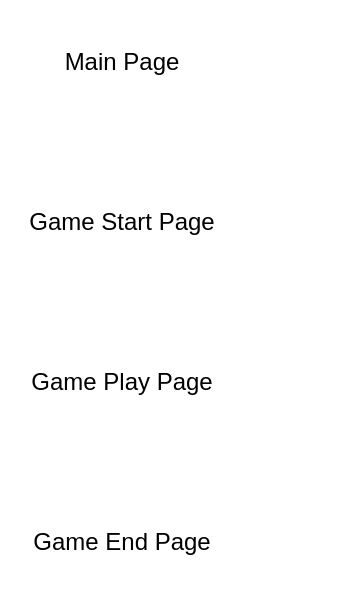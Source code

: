 <mxfile>
    <diagram id="mJjPVXNfMGWA3UkYehNH" name="概要図">
        <mxGraphModel dx="462" dy="535" grid="1" gridSize="10" guides="1" tooltips="1" connect="1" arrows="1" fold="1" page="1" pageScale="1" pageWidth="827" pageHeight="1169" background="none" math="0" shadow="0">
            <root>
                <mxCell id="0"/>
                <mxCell id="1" parent="0"/>
                <mxCell id="6" style="edgeStyle=none;html=1;labelBorderColor=none;strokeWidth=1;strokeColor=#FFFFFF;" parent="1" source="2" target="3" edge="1">
                    <mxGeometry relative="1" as="geometry"/>
                </mxCell>
                <mxCell id="2" value="Main Page" style="rounded=1;whiteSpace=wrap;html=1;labelBorderColor=none;strokeWidth=1;strokeColor=#FFFFFF;" parent="1" vertex="1">
                    <mxGeometry x="40" y="40" width="120" height="60" as="geometry"/>
                </mxCell>
                <mxCell id="7" style="edgeStyle=none;html=1;labelBorderColor=none;strokeWidth=1;strokeColor=#FFFFFF;" parent="1" source="3" target="4" edge="1">
                    <mxGeometry relative="1" as="geometry"/>
                </mxCell>
                <mxCell id="3" value="Game Start Page" style="rounded=1;whiteSpace=wrap;html=1;labelBorderColor=none;strokeWidth=1;strokeColor=#FFFFFF;" parent="1" vertex="1">
                    <mxGeometry x="40" y="120" width="120" height="60" as="geometry"/>
                </mxCell>
                <mxCell id="8" style="edgeStyle=none;html=1;labelBorderColor=none;strokeWidth=1;strokeColor=#FFFFFF;" parent="1" source="4" target="5" edge="1">
                    <mxGeometry relative="1" as="geometry"/>
                </mxCell>
                <mxCell id="4" value="Game Play Page" style="rounded=1;whiteSpace=wrap;html=1;labelBorderColor=none;strokeWidth=1;strokeColor=#FFFFFF;" parent="1" vertex="1">
                    <mxGeometry x="40" y="200" width="120" height="60" as="geometry"/>
                </mxCell>
                <mxCell id="10" style="edgeStyle=none;html=1;entryX=1;entryY=0.5;entryDx=0;entryDy=0;exitX=1;exitY=0.5;exitDx=0;exitDy=0;labelBorderColor=none;strokeWidth=1;strokeColor=#FFFFFF;" parent="1" source="5" target="2" edge="1">
                    <mxGeometry relative="1" as="geometry">
                        <Array as="points">
                            <mxPoint x="200" y="310"/>
                            <mxPoint x="200" y="70"/>
                        </Array>
                    </mxGeometry>
                </mxCell>
                <mxCell id="5" value="Game End Page" style="rounded=1;whiteSpace=wrap;html=1;labelBorderColor=none;strokeWidth=1;strokeColor=#FFFFFF;" parent="1" vertex="1">
                    <mxGeometry x="40" y="280" width="120" height="60" as="geometry"/>
                </mxCell>
            </root>
        </mxGraphModel>
    </diagram>
    <diagram id="GX43ihIx6zl8OXDdS4q9" name="コンポーネント設計">
        <mxGraphModel dx="462" dy="535" grid="1" gridSize="10" guides="1" tooltips="1" connect="1" arrows="1" fold="1" page="1" pageScale="1" pageWidth="827" pageHeight="1169" math="0" shadow="0">
            <root>
                <mxCell id="KwkNlJwj2sp8PngYq-wU-0"/>
                <mxCell id="KwkNlJwj2sp8PngYq-wU-1" parent="KwkNlJwj2sp8PngYq-wU-0"/>
                <mxCell id="KwkNlJwj2sp8PngYq-wU-2" value="Vue Component" style="shape=process;whiteSpace=wrap;html=1;backgroundOutline=1;strokeColor=#FFFFFF;strokeWidth=1;" vertex="1" parent="KwkNlJwj2sp8PngYq-wU-1">
                    <mxGeometry x="160" y="120" width="120" height="60" as="geometry"/>
                </mxCell>
                <mxCell id="KwkNlJwj2sp8PngYq-wU-7" style="edgeStyle=none;html=1;entryX=0;entryY=0.5;entryDx=0;entryDy=0;strokeColor=#FFFFFF;strokeWidth=1;" edge="1" parent="KwkNlJwj2sp8PngYq-wU-1" source="KwkNlJwj2sp8PngYq-wU-4" target="KwkNlJwj2sp8PngYq-wU-2">
                    <mxGeometry relative="1" as="geometry">
                        <Array as="points">
                            <mxPoint x="80" y="150"/>
                        </Array>
                    </mxGeometry>
                </mxCell>
                <mxCell id="KwkNlJwj2sp8PngYq-wU-4" value="Template" style="rounded=1;whiteSpace=wrap;html=1;strokeColor=#FFFFFF;strokeWidth=1;" vertex="1" parent="KwkNlJwj2sp8PngYq-wU-1">
                    <mxGeometry x="20" y="20" width="120" height="60" as="geometry"/>
                </mxCell>
                <mxCell id="KwkNlJwj2sp8PngYq-wU-8" style="edgeStyle=none;html=1;entryX=0.5;entryY=0;entryDx=0;entryDy=0;strokeColor=#FFFFFF;strokeWidth=1;" edge="1" parent="KwkNlJwj2sp8PngYq-wU-1" source="KwkNlJwj2sp8PngYq-wU-5" target="KwkNlJwj2sp8PngYq-wU-2">
                    <mxGeometry relative="1" as="geometry"/>
                </mxCell>
                <mxCell id="KwkNlJwj2sp8PngYq-wU-5" value="Script" style="rounded=1;whiteSpace=wrap;html=1;strokeColor=#FFFFFF;strokeWidth=1;" vertex="1" parent="KwkNlJwj2sp8PngYq-wU-1">
                    <mxGeometry x="160" y="20" width="120" height="60" as="geometry"/>
                </mxCell>
                <mxCell id="KwkNlJwj2sp8PngYq-wU-9" style="edgeStyle=none;html=1;entryX=1;entryY=0.5;entryDx=0;entryDy=0;strokeColor=#FFFFFF;strokeWidth=1;" edge="1" parent="KwkNlJwj2sp8PngYq-wU-1" source="KwkNlJwj2sp8PngYq-wU-6" target="KwkNlJwj2sp8PngYq-wU-2">
                    <mxGeometry relative="1" as="geometry">
                        <Array as="points">
                            <mxPoint x="360" y="150"/>
                        </Array>
                    </mxGeometry>
                </mxCell>
                <mxCell id="KwkNlJwj2sp8PngYq-wU-6" value="Style" style="rounded=1;whiteSpace=wrap;html=1;strokeColor=#FFFFFF;strokeWidth=1;" vertex="1" parent="KwkNlJwj2sp8PngYq-wU-1">
                    <mxGeometry x="300" y="20" width="120" height="60" as="geometry"/>
                </mxCell>
            </root>
        </mxGraphModel>
    </diagram>
</mxfile>